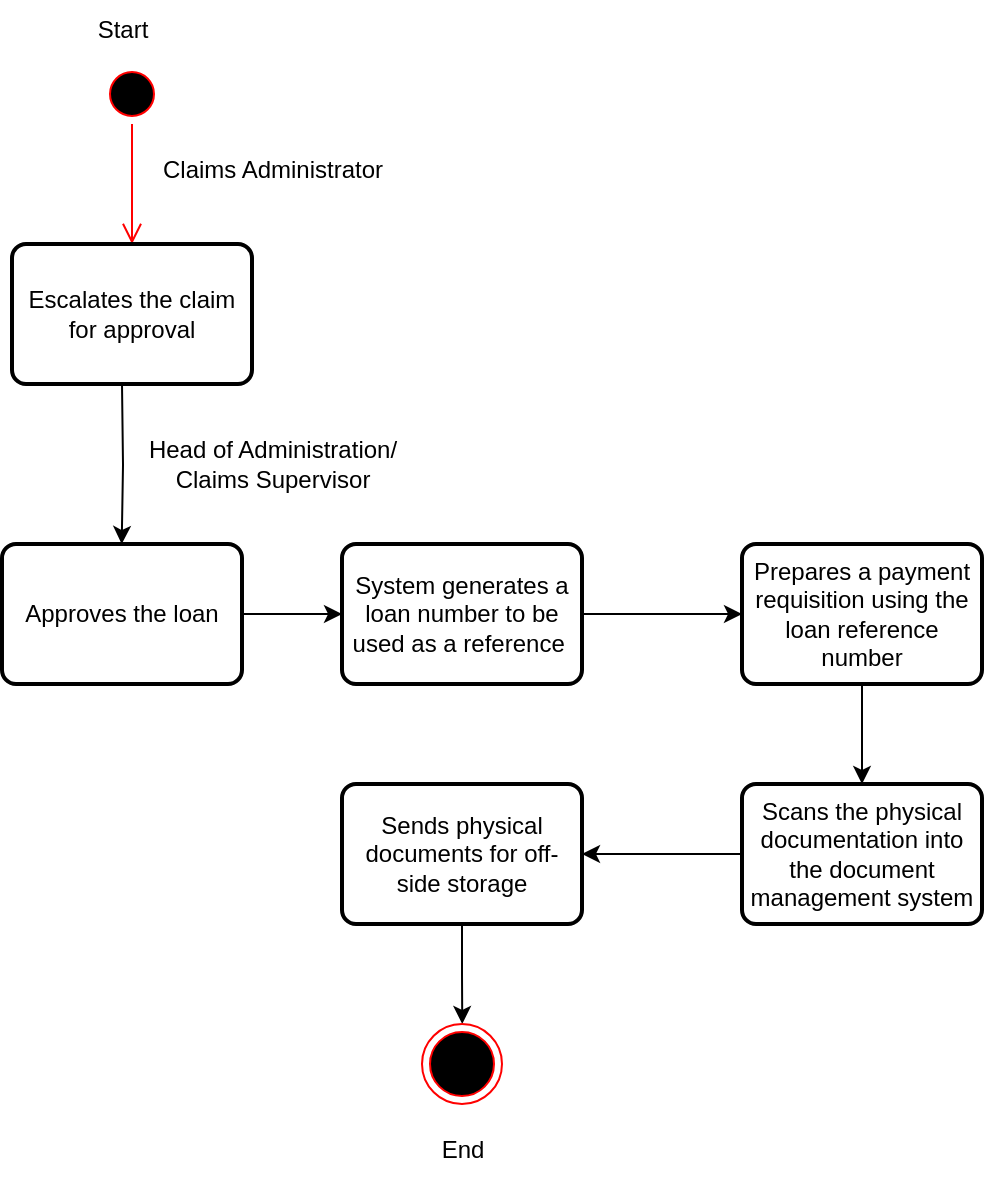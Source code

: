 <mxfile version="24.7.12">
  <diagram name="Page-1" id="_HyFxnx3e3SqbfftZUx7">
    <mxGraphModel dx="1147" dy="590" grid="1" gridSize="10" guides="1" tooltips="1" connect="1" arrows="1" fold="1" page="1" pageScale="1" pageWidth="3300" pageHeight="4681" math="0" shadow="0">
      <root>
        <mxCell id="0" />
        <mxCell id="1" parent="0" />
        <mxCell id="xQH-vZsC5yLmWHYrFkzz-1" value="" style="ellipse;html=1;shape=startState;fillColor=#000000;strokeColor=#ff0000;" vertex="1" parent="1">
          <mxGeometry x="630" y="280" width="30" height="30" as="geometry" />
        </mxCell>
        <mxCell id="xQH-vZsC5yLmWHYrFkzz-2" value="" style="edgeStyle=orthogonalEdgeStyle;html=1;verticalAlign=bottom;endArrow=open;endSize=8;strokeColor=#ff0000;rounded=0;" edge="1" source="xQH-vZsC5yLmWHYrFkzz-1" parent="1">
          <mxGeometry relative="1" as="geometry">
            <mxPoint x="645" y="370" as="targetPoint" />
          </mxGeometry>
        </mxCell>
        <mxCell id="xQH-vZsC5yLmWHYrFkzz-6" style="edgeStyle=orthogonalEdgeStyle;rounded=0;orthogonalLoop=1;jettySize=auto;html=1;exitX=0.5;exitY=1;exitDx=0;exitDy=0;" edge="1" parent="1">
          <mxGeometry relative="1" as="geometry">
            <mxPoint x="639.857" y="520" as="targetPoint" />
            <mxPoint x="640" y="440" as="sourcePoint" />
          </mxGeometry>
        </mxCell>
        <mxCell id="xQH-vZsC5yLmWHYrFkzz-3" value="Escalates the claim for approval" style="rounded=1;whiteSpace=wrap;html=1;absoluteArcSize=1;arcSize=14;strokeWidth=2;" vertex="1" parent="1">
          <mxGeometry x="585" y="370" width="120" height="70" as="geometry" />
        </mxCell>
        <mxCell id="xQH-vZsC5yLmWHYrFkzz-4" value="Start" style="text;html=1;align=center;verticalAlign=middle;resizable=0;points=[];autosize=1;strokeColor=none;fillColor=none;" vertex="1" parent="1">
          <mxGeometry x="615" y="248" width="50" height="30" as="geometry" />
        </mxCell>
        <mxCell id="xQH-vZsC5yLmWHYrFkzz-5" value="Claims Administrator" style="text;html=1;align=center;verticalAlign=middle;resizable=0;points=[];autosize=1;strokeColor=none;fillColor=none;" vertex="1" parent="1">
          <mxGeometry x="650" y="318" width="130" height="30" as="geometry" />
        </mxCell>
        <mxCell id="xQH-vZsC5yLmWHYrFkzz-9" style="edgeStyle=orthogonalEdgeStyle;rounded=0;orthogonalLoop=1;jettySize=auto;html=1;exitX=1;exitY=0.5;exitDx=0;exitDy=0;" edge="1" parent="1" source="xQH-vZsC5yLmWHYrFkzz-7">
          <mxGeometry relative="1" as="geometry">
            <mxPoint x="750" y="555" as="targetPoint" />
          </mxGeometry>
        </mxCell>
        <mxCell id="xQH-vZsC5yLmWHYrFkzz-7" value="Approves the loan" style="rounded=1;whiteSpace=wrap;html=1;absoluteArcSize=1;arcSize=14;strokeWidth=2;" vertex="1" parent="1">
          <mxGeometry x="580" y="520" width="120" height="70" as="geometry" />
        </mxCell>
        <mxCell id="xQH-vZsC5yLmWHYrFkzz-11" style="edgeStyle=orthogonalEdgeStyle;rounded=0;orthogonalLoop=1;jettySize=auto;html=1;exitX=1;exitY=0.5;exitDx=0;exitDy=0;" edge="1" parent="1" source="xQH-vZsC5yLmWHYrFkzz-8" target="xQH-vZsC5yLmWHYrFkzz-10">
          <mxGeometry relative="1" as="geometry" />
        </mxCell>
        <mxCell id="xQH-vZsC5yLmWHYrFkzz-8" value="System generates a loan number to be used as a reference&amp;nbsp;" style="rounded=1;whiteSpace=wrap;html=1;absoluteArcSize=1;arcSize=14;strokeWidth=2;" vertex="1" parent="1">
          <mxGeometry x="750" y="520" width="120" height="70" as="geometry" />
        </mxCell>
        <mxCell id="xQH-vZsC5yLmWHYrFkzz-13" style="edgeStyle=orthogonalEdgeStyle;rounded=0;orthogonalLoop=1;jettySize=auto;html=1;exitX=0.5;exitY=1;exitDx=0;exitDy=0;entryX=0.5;entryY=0;entryDx=0;entryDy=0;" edge="1" parent="1" source="xQH-vZsC5yLmWHYrFkzz-10" target="xQH-vZsC5yLmWHYrFkzz-12">
          <mxGeometry relative="1" as="geometry" />
        </mxCell>
        <mxCell id="xQH-vZsC5yLmWHYrFkzz-10" value="Prepares a payment requisition using the loan reference number" style="rounded=1;whiteSpace=wrap;html=1;absoluteArcSize=1;arcSize=14;strokeWidth=2;" vertex="1" parent="1">
          <mxGeometry x="950" y="520" width="120" height="70" as="geometry" />
        </mxCell>
        <mxCell id="xQH-vZsC5yLmWHYrFkzz-15" style="edgeStyle=orthogonalEdgeStyle;rounded=0;orthogonalLoop=1;jettySize=auto;html=1;exitX=0;exitY=0.5;exitDx=0;exitDy=0;entryX=1;entryY=0.5;entryDx=0;entryDy=0;" edge="1" parent="1" source="xQH-vZsC5yLmWHYrFkzz-12" target="xQH-vZsC5yLmWHYrFkzz-14">
          <mxGeometry relative="1" as="geometry" />
        </mxCell>
        <mxCell id="xQH-vZsC5yLmWHYrFkzz-12" value="Scans the physical documentation into the document management system" style="rounded=1;whiteSpace=wrap;html=1;absoluteArcSize=1;arcSize=14;strokeWidth=2;" vertex="1" parent="1">
          <mxGeometry x="950" y="640" width="120" height="70" as="geometry" />
        </mxCell>
        <mxCell id="xQH-vZsC5yLmWHYrFkzz-21" style="edgeStyle=orthogonalEdgeStyle;rounded=0;orthogonalLoop=1;jettySize=auto;html=1;exitX=0.5;exitY=1;exitDx=0;exitDy=0;" edge="1" parent="1" source="xQH-vZsC5yLmWHYrFkzz-14">
          <mxGeometry relative="1" as="geometry">
            <mxPoint x="810.128" y="760" as="targetPoint" />
          </mxGeometry>
        </mxCell>
        <mxCell id="xQH-vZsC5yLmWHYrFkzz-14" value="Sends physical documents for off-side storage" style="rounded=1;whiteSpace=wrap;html=1;absoluteArcSize=1;arcSize=14;strokeWidth=2;" vertex="1" parent="1">
          <mxGeometry x="750" y="640" width="120" height="70" as="geometry" />
        </mxCell>
        <mxCell id="xQH-vZsC5yLmWHYrFkzz-19" value="" style="ellipse;html=1;shape=endState;fillColor=#000000;strokeColor=#ff0000;" vertex="1" parent="1">
          <mxGeometry x="790" y="760" width="40" height="40" as="geometry" />
        </mxCell>
        <mxCell id="xQH-vZsC5yLmWHYrFkzz-20" value="Head of Administration/&lt;br&gt;Claims Supervisor" style="text;html=1;align=center;verticalAlign=middle;resizable=0;points=[];autosize=1;strokeColor=none;fillColor=none;" vertex="1" parent="1">
          <mxGeometry x="640" y="460" width="150" height="40" as="geometry" />
        </mxCell>
        <mxCell id="xQH-vZsC5yLmWHYrFkzz-22" value="End" style="text;html=1;align=center;verticalAlign=middle;resizable=0;points=[];autosize=1;strokeColor=none;fillColor=none;" vertex="1" parent="1">
          <mxGeometry x="790" y="808" width="40" height="30" as="geometry" />
        </mxCell>
      </root>
    </mxGraphModel>
  </diagram>
</mxfile>
